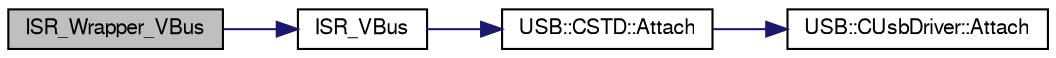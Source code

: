 digraph G
{
  bgcolor="transparent";
  edge [fontname="FreeSans",fontsize=10,labelfontname="FreeSans",labelfontsize=10];
  node [fontname="FreeSans",fontsize=10,shape=record];
  rankdir=LR;
  Node1 [label="ISR_Wrapper_VBus",height=0.2,width=0.4,color="black", fillcolor="grey75", style="filled" fontcolor="black"];
  Node1 -> Node2 [color="midnightblue",fontsize=10,style="solid",fontname="FreeSans"];
  Node2 [label="ISR_VBus",height=0.2,width=0.4,color="black",URL="$_i_s_r_8cpp.html#ec7daf52d1fdee9c82cd9e80c8e50d10"];
  Node2 -> Node3 [color="midnightblue",fontsize=10,style="solid",fontname="FreeSans"];
  Node3 [label="USB::CSTD::Attach",height=0.2,width=0.4,color="black",URL="$class_u_s_b_1_1_c_s_t_d.html#0e11bf23e8398d0a74e8cb9f0a2d9935",tooltip="Attach device to USB bus."];
  Node3 -> Node4 [color="midnightblue",fontsize=10,style="solid",fontname="FreeSans"];
  Node4 [label="USB::CUsbDriver::Attach",height=0.2,width=0.4,color="black",URL="$class_u_s_b_1_1_c_usb_driver.html#39a3359cccdcedde01052f3b7ecd9a16",tooltip="Handles the attachment or detachment of the device to or from the USB."];
}
